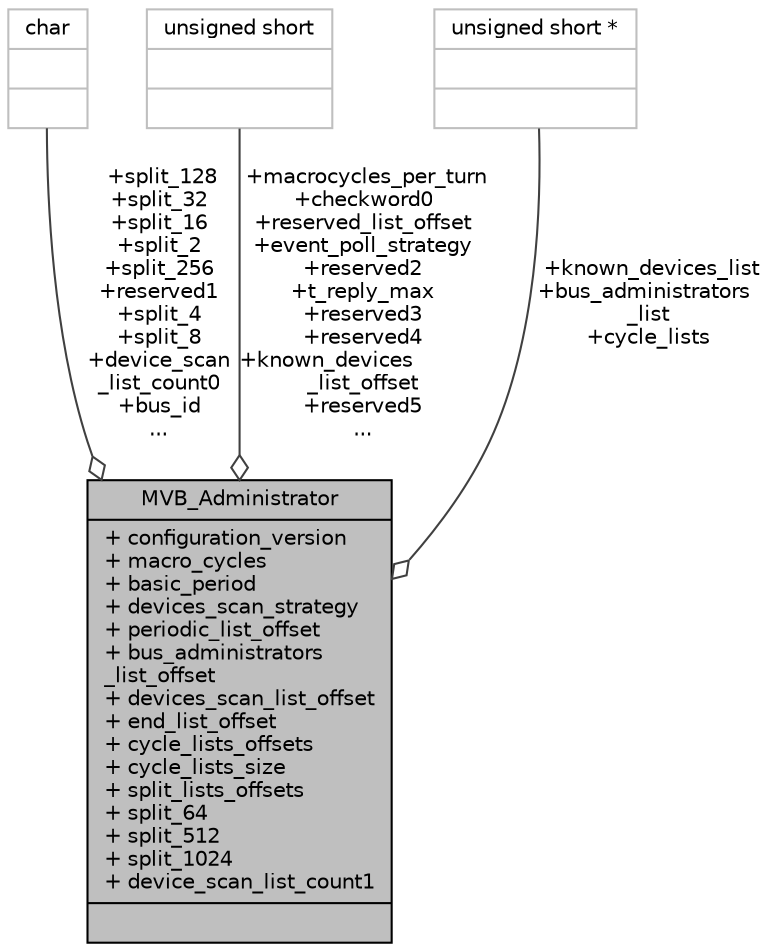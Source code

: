 digraph "MVB_Administrator"
{
  edge [fontname="Helvetica",fontsize="10",labelfontname="Helvetica",labelfontsize="10"];
  node [fontname="Helvetica",fontsize="10",shape=record];
  Node1 [label="{MVB_Administrator\n|+ configuration_version\l+ macro_cycles\l+ basic_period\l+ devices_scan_strategy\l+ periodic_list_offset\l+ bus_administrators\l_list_offset\l+ devices_scan_list_offset\l+ end_list_offset\l+ cycle_lists_offsets\l+ cycle_lists_size\l+ split_lists_offsets\l+ split_64\l+ split_512\l+ split_1024\l+ device_scan_list_count1\l|}",height=0.2,width=0.4,color="black", fillcolor="grey75", style="filled" fontcolor="black"];
  Node2 -> Node1 [color="grey25",fontsize="10",style="solid",label=" +split_128\n+split_32\n+split_16\n+split_2\n+split_256\n+reserved1\n+split_4\n+split_8\n+device_scan\l_list_count0\n+bus_id\n..." ,arrowhead="odiamond",fontname="Helvetica"];
  Node2 [label="{char\n||}",height=0.2,width=0.4,color="grey75", fillcolor="white", style="filled"];
  Node3 -> Node1 [color="grey25",fontsize="10",style="solid",label=" +macrocycles_per_turn\n+checkword0\n+reserved_list_offset\n+event_poll_strategy\n+reserved2\n+t_reply_max\n+reserved3\n+reserved4\n+known_devices\l_list_offset\n+reserved5\n..." ,arrowhead="odiamond",fontname="Helvetica"];
  Node3 [label="{unsigned short\n||}",height=0.2,width=0.4,color="grey75", fillcolor="white", style="filled"];
  Node4 -> Node1 [color="grey25",fontsize="10",style="solid",label=" +known_devices_list\n+bus_administrators\l_list\n+cycle_lists" ,arrowhead="odiamond",fontname="Helvetica"];
  Node4 [label="{unsigned short *\n||}",height=0.2,width=0.4,color="grey75", fillcolor="white", style="filled"];
}
